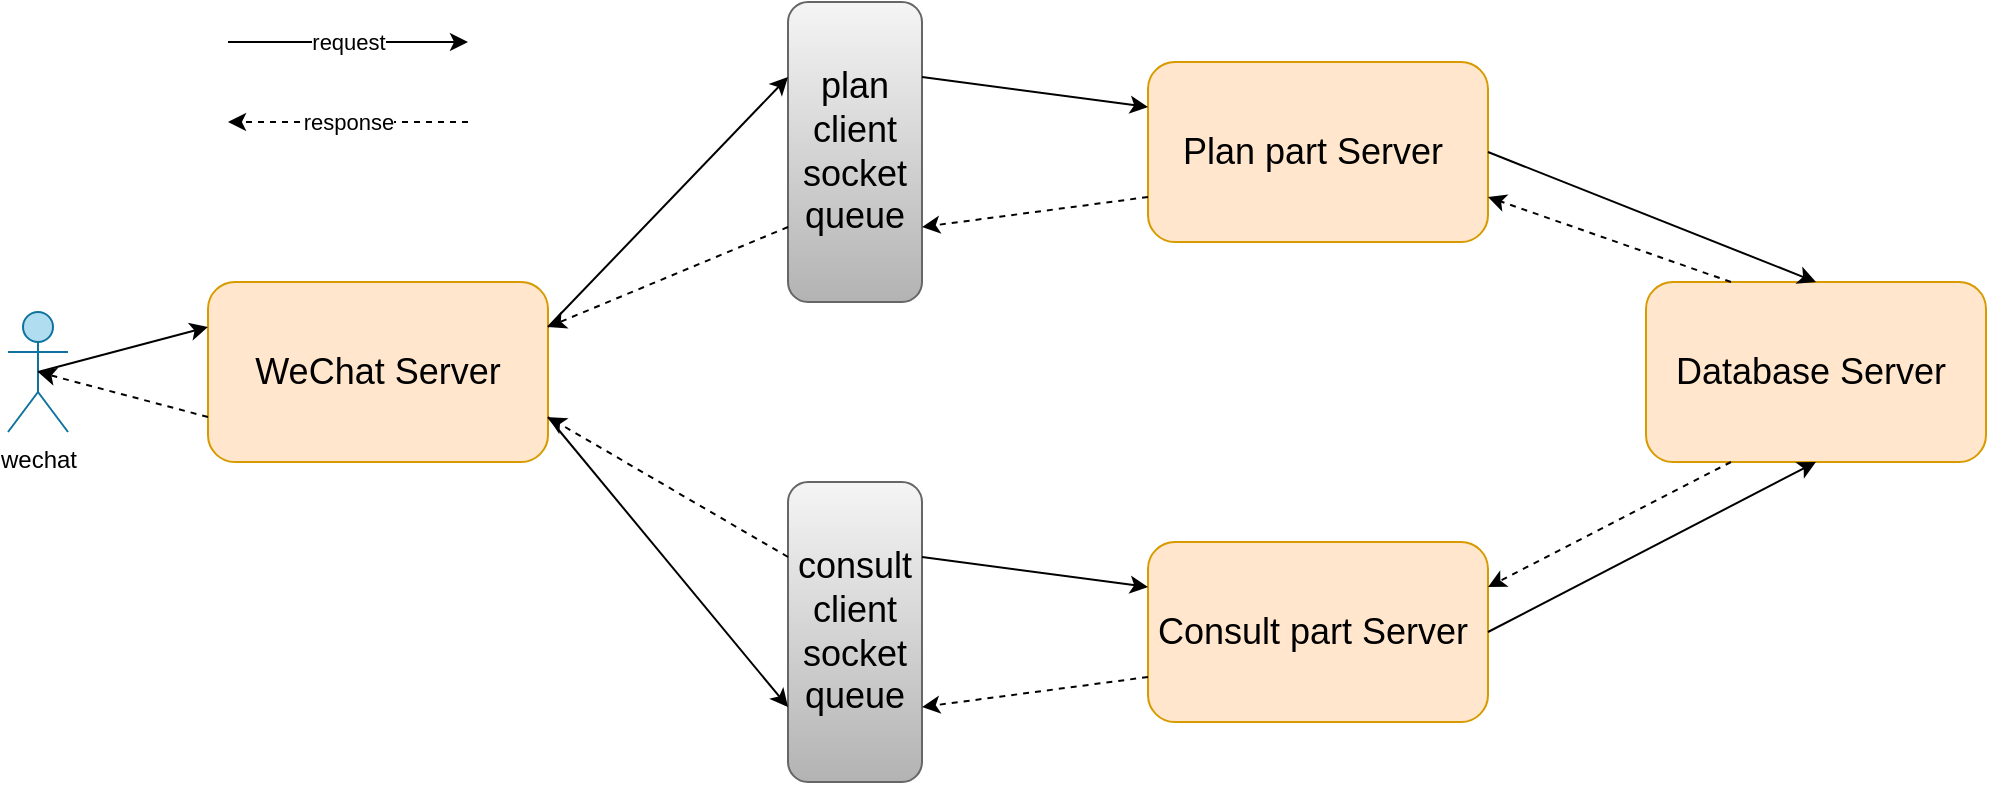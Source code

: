 <mxfile version="12.2.3" type="github" pages="1">
  <diagram id="Hvp1ECgaIEGSUoFI3eYi" name="Page-1">
    <mxGraphModel dx="904" dy="542" grid="1" gridSize="10" guides="1" tooltips="1" connect="1" arrows="1" fold="1" page="1" pageScale="1" pageWidth="827" pageHeight="1169" math="0" shadow="0">
      <root>
        <mxCell id="0"/>
        <mxCell id="1" parent="0"/>
        <mxCell id="EalLrZZM9Eyu2Qmh9wQh-1" value="&lt;font style=&quot;font-size: 18px&quot;&gt;Plan part Server&amp;nbsp;&lt;/font&gt;" style="rounded=1;whiteSpace=wrap;html=1;glass=0;fillColor=#ffe6cc;strokeColor=#d79b00;" vertex="1" parent="1">
          <mxGeometry x="600" y="50" width="170" height="90" as="geometry"/>
        </mxCell>
        <mxCell id="EalLrZZM9Eyu2Qmh9wQh-3" value="&lt;font style=&quot;font-size: 18px&quot;&gt;Consult part Server&amp;nbsp;&lt;/font&gt;" style="rounded=1;whiteSpace=wrap;html=1;glass=0;fillColor=#ffe6cc;strokeColor=#d79b00;" vertex="1" parent="1">
          <mxGeometry x="600" y="290" width="170" height="90" as="geometry"/>
        </mxCell>
        <mxCell id="EalLrZZM9Eyu2Qmh9wQh-4" value="wechat" style="shape=umlActor;verticalLabelPosition=bottom;labelBackgroundColor=#ffffff;verticalAlign=top;html=1;outlineConnect=0;glass=0;fillColor=#b1ddf0;strokeColor=#10739e;" vertex="1" parent="1">
          <mxGeometry x="30" y="175" width="30" height="60" as="geometry"/>
        </mxCell>
        <mxCell id="EalLrZZM9Eyu2Qmh9wQh-6" value="&lt;span style=&quot;font-size: 18px&quot;&gt;WeChat Server&lt;/span&gt;" style="rounded=1;whiteSpace=wrap;html=1;glass=0;fillColor=#ffe6cc;strokeColor=#d79b00;" vertex="1" parent="1">
          <mxGeometry x="130" y="160" width="170" height="90" as="geometry"/>
        </mxCell>
        <mxCell id="EalLrZZM9Eyu2Qmh9wQh-7" value="&lt;font style=&quot;font-size: 18px&quot;&gt;plan client socket queue&lt;/font&gt;" style="rounded=1;whiteSpace=wrap;html=1;glass=0;fillColor=#f5f5f5;strokeColor=#666666;gradientColor=#b3b3b3;" vertex="1" parent="1">
          <mxGeometry x="420" y="20" width="67" height="150" as="geometry"/>
        </mxCell>
        <mxCell id="EalLrZZM9Eyu2Qmh9wQh-10" value="&lt;font style=&quot;font-size: 18px&quot;&gt;consult client socket queue&lt;/font&gt;" style="rounded=1;whiteSpace=wrap;html=1;glass=0;gradientColor=#b3b3b3;fillColor=#f5f5f5;strokeColor=#666666;" vertex="1" parent="1">
          <mxGeometry x="420" y="260" width="67" height="150" as="geometry"/>
        </mxCell>
        <mxCell id="EalLrZZM9Eyu2Qmh9wQh-13" value="" style="endArrow=classic;html=1;exitX=1;exitY=0.25;exitDx=0;exitDy=0;entryX=0;entryY=0.25;entryDx=0;entryDy=0;" edge="1" parent="1" source="EalLrZZM9Eyu2Qmh9wQh-6" target="EalLrZZM9Eyu2Qmh9wQh-7">
          <mxGeometry width="50" height="50" relative="1" as="geometry">
            <mxPoint x="330" y="170" as="sourcePoint"/>
            <mxPoint x="380" y="120" as="targetPoint"/>
          </mxGeometry>
        </mxCell>
        <mxCell id="EalLrZZM9Eyu2Qmh9wQh-14" value="" style="endArrow=classic;html=1;exitX=1;exitY=0.75;exitDx=0;exitDy=0;entryX=0;entryY=0.75;entryDx=0;entryDy=0;" edge="1" parent="1" source="EalLrZZM9Eyu2Qmh9wQh-6" target="EalLrZZM9Eyu2Qmh9wQh-10">
          <mxGeometry width="50" height="50" relative="1" as="geometry">
            <mxPoint x="340" y="230" as="sourcePoint"/>
            <mxPoint x="390" y="180" as="targetPoint"/>
          </mxGeometry>
        </mxCell>
        <mxCell id="EalLrZZM9Eyu2Qmh9wQh-17" value="" style="endArrow=classic;html=1;exitX=1;exitY=0.25;exitDx=0;exitDy=0;entryX=0;entryY=0.25;entryDx=0;entryDy=0;" edge="1" parent="1" source="EalLrZZM9Eyu2Qmh9wQh-7" target="EalLrZZM9Eyu2Qmh9wQh-1">
          <mxGeometry width="50" height="50" relative="1" as="geometry">
            <mxPoint x="510" y="80" as="sourcePoint"/>
            <mxPoint x="560" y="30" as="targetPoint"/>
          </mxGeometry>
        </mxCell>
        <mxCell id="EalLrZZM9Eyu2Qmh9wQh-18" value="" style="endArrow=classic;html=1;exitX=1;exitY=0.25;exitDx=0;exitDy=0;entryX=0;entryY=0.25;entryDx=0;entryDy=0;" edge="1" parent="1" source="EalLrZZM9Eyu2Qmh9wQh-10" target="EalLrZZM9Eyu2Qmh9wQh-3">
          <mxGeometry width="50" height="50" relative="1" as="geometry">
            <mxPoint x="500" y="334.5" as="sourcePoint"/>
            <mxPoint x="630" y="335" as="targetPoint"/>
          </mxGeometry>
        </mxCell>
        <mxCell id="EalLrZZM9Eyu2Qmh9wQh-19" value="" style="endArrow=classic;html=1;exitX=0;exitY=0.75;exitDx=0;exitDy=0;entryX=1;entryY=0.75;entryDx=0;entryDy=0;dashed=1;" edge="1" parent="1" source="EalLrZZM9Eyu2Qmh9wQh-1" target="EalLrZZM9Eyu2Qmh9wQh-7">
          <mxGeometry width="50" height="50" relative="1" as="geometry">
            <mxPoint x="497" y="67.5" as="sourcePoint"/>
            <mxPoint x="650.0" y="82.5" as="targetPoint"/>
          </mxGeometry>
        </mxCell>
        <mxCell id="EalLrZZM9Eyu2Qmh9wQh-20" value="" style="endArrow=classic;html=1;exitX=0;exitY=0.75;exitDx=0;exitDy=0;entryX=1;entryY=0.75;entryDx=0;entryDy=0;dashed=1;" edge="1" parent="1" source="EalLrZZM9Eyu2Qmh9wQh-3" target="EalLrZZM9Eyu2Qmh9wQh-10">
          <mxGeometry width="50" height="50" relative="1" as="geometry">
            <mxPoint x="640.0" y="350.0" as="sourcePoint"/>
            <mxPoint x="487" y="365.0" as="targetPoint"/>
          </mxGeometry>
        </mxCell>
        <mxCell id="EalLrZZM9Eyu2Qmh9wQh-21" value="" style="endArrow=classic;html=1;exitX=0;exitY=0.75;exitDx=0;exitDy=0;entryX=1;entryY=0.25;entryDx=0;entryDy=0;dashed=1;" edge="1" parent="1" source="EalLrZZM9Eyu2Qmh9wQh-7" target="EalLrZZM9Eyu2Qmh9wQh-6">
          <mxGeometry width="50" height="50" relative="1" as="geometry">
            <mxPoint x="453.0" y="185.0" as="sourcePoint"/>
            <mxPoint x="300" y="200.0" as="targetPoint"/>
          </mxGeometry>
        </mxCell>
        <mxCell id="EalLrZZM9Eyu2Qmh9wQh-22" value="" style="endArrow=classic;html=1;exitX=0;exitY=0.25;exitDx=0;exitDy=0;dashed=1;entryX=1;entryY=0.75;entryDx=0;entryDy=0;" edge="1" parent="1" source="EalLrZZM9Eyu2Qmh9wQh-10" target="EalLrZZM9Eyu2Qmh9wQh-6">
          <mxGeometry width="50" height="50" relative="1" as="geometry">
            <mxPoint x="430.0" y="142.5" as="sourcePoint"/>
            <mxPoint x="300" y="230" as="targetPoint"/>
          </mxGeometry>
        </mxCell>
        <mxCell id="EalLrZZM9Eyu2Qmh9wQh-25" value="" style="endArrow=classic;html=1;exitX=0.5;exitY=0.5;exitDx=0;exitDy=0;exitPerimeter=0;entryX=0;entryY=0.25;entryDx=0;entryDy=0;" edge="1" parent="1" source="EalLrZZM9Eyu2Qmh9wQh-4" target="EalLrZZM9Eyu2Qmh9wQh-6">
          <mxGeometry width="50" height="50" relative="1" as="geometry">
            <mxPoint x="70" y="170" as="sourcePoint"/>
            <mxPoint x="120" y="120" as="targetPoint"/>
          </mxGeometry>
        </mxCell>
        <mxCell id="EalLrZZM9Eyu2Qmh9wQh-26" value="" style="endArrow=classic;html=1;dashed=1;exitX=0;exitY=0.75;exitDx=0;exitDy=0;entryX=0.5;entryY=0.5;entryDx=0;entryDy=0;entryPerimeter=0;" edge="1" parent="1" source="EalLrZZM9Eyu2Qmh9wQh-6" target="EalLrZZM9Eyu2Qmh9wQh-4">
          <mxGeometry width="50" height="50" relative="1" as="geometry">
            <mxPoint x="55" y="210.0" as="sourcePoint"/>
            <mxPoint x="140" y="192.5" as="targetPoint"/>
          </mxGeometry>
        </mxCell>
        <mxCell id="EalLrZZM9Eyu2Qmh9wQh-28" value="request" style="endArrow=classic;html=1;" edge="1" parent="1">
          <mxGeometry width="50" height="50" relative="1" as="geometry">
            <mxPoint x="140" y="40" as="sourcePoint"/>
            <mxPoint x="260" y="40" as="targetPoint"/>
          </mxGeometry>
        </mxCell>
        <mxCell id="EalLrZZM9Eyu2Qmh9wQh-29" value="response" style="endArrow=classic;html=1;dashed=1;" edge="1" parent="1">
          <mxGeometry width="50" height="50" relative="1" as="geometry">
            <mxPoint x="260" y="80" as="sourcePoint"/>
            <mxPoint x="140" y="80" as="targetPoint"/>
          </mxGeometry>
        </mxCell>
        <mxCell id="EalLrZZM9Eyu2Qmh9wQh-30" value="&lt;font style=&quot;font-size: 18px&quot;&gt;Database Server&amp;nbsp;&lt;/font&gt;" style="rounded=1;whiteSpace=wrap;html=1;glass=0;fillColor=#ffe6cc;strokeColor=#d79b00;" vertex="1" parent="1">
          <mxGeometry x="849" y="160" width="170" height="90" as="geometry"/>
        </mxCell>
        <mxCell id="EalLrZZM9Eyu2Qmh9wQh-31" value="" style="endArrow=classic;html=1;exitX=1;exitY=0.5;exitDx=0;exitDy=0;entryX=0.5;entryY=0;entryDx=0;entryDy=0;" edge="1" parent="1" source="EalLrZZM9Eyu2Qmh9wQh-1" target="EalLrZZM9Eyu2Qmh9wQh-30">
          <mxGeometry width="50" height="50" relative="1" as="geometry">
            <mxPoint x="770" y="95.0" as="sourcePoint"/>
            <mxPoint x="914" y="110.0" as="targetPoint"/>
          </mxGeometry>
        </mxCell>
        <mxCell id="EalLrZZM9Eyu2Qmh9wQh-32" value="" style="endArrow=classic;html=1;exitX=0.25;exitY=0;exitDx=0;exitDy=0;entryX=1;entryY=0.75;entryDx=0;entryDy=0;dashed=1;" edge="1" parent="1" source="EalLrZZM9Eyu2Qmh9wQh-30" target="EalLrZZM9Eyu2Qmh9wQh-1">
          <mxGeometry width="50" height="50" relative="1" as="geometry">
            <mxPoint x="863" y="160.0" as="sourcePoint"/>
            <mxPoint x="719" y="175.0" as="targetPoint"/>
          </mxGeometry>
        </mxCell>
        <mxCell id="EalLrZZM9Eyu2Qmh9wQh-33" value="" style="endArrow=classic;html=1;exitX=1;exitY=0.5;exitDx=0;exitDy=0;entryX=0.5;entryY=1;entryDx=0;entryDy=0;" edge="1" parent="1" source="EalLrZZM9Eyu2Qmh9wQh-3" target="EalLrZZM9Eyu2Qmh9wQh-30">
          <mxGeometry width="50" height="50" relative="1" as="geometry">
            <mxPoint x="779" y="345.0" as="sourcePoint"/>
            <mxPoint x="943" y="410.0" as="targetPoint"/>
          </mxGeometry>
        </mxCell>
        <mxCell id="EalLrZZM9Eyu2Qmh9wQh-34" value="" style="endArrow=classic;html=1;exitX=0.25;exitY=1;exitDx=0;exitDy=0;dashed=1;entryX=1;entryY=0.25;entryDx=0;entryDy=0;" edge="1" parent="1" source="EalLrZZM9Eyu2Qmh9wQh-30" target="EalLrZZM9Eyu2Qmh9wQh-3">
          <mxGeometry width="50" height="50" relative="1" as="geometry">
            <mxPoint x="901.5" y="170.0" as="sourcePoint"/>
            <mxPoint x="779" y="290" as="targetPoint"/>
          </mxGeometry>
        </mxCell>
      </root>
    </mxGraphModel>
  </diagram>
</mxfile>
